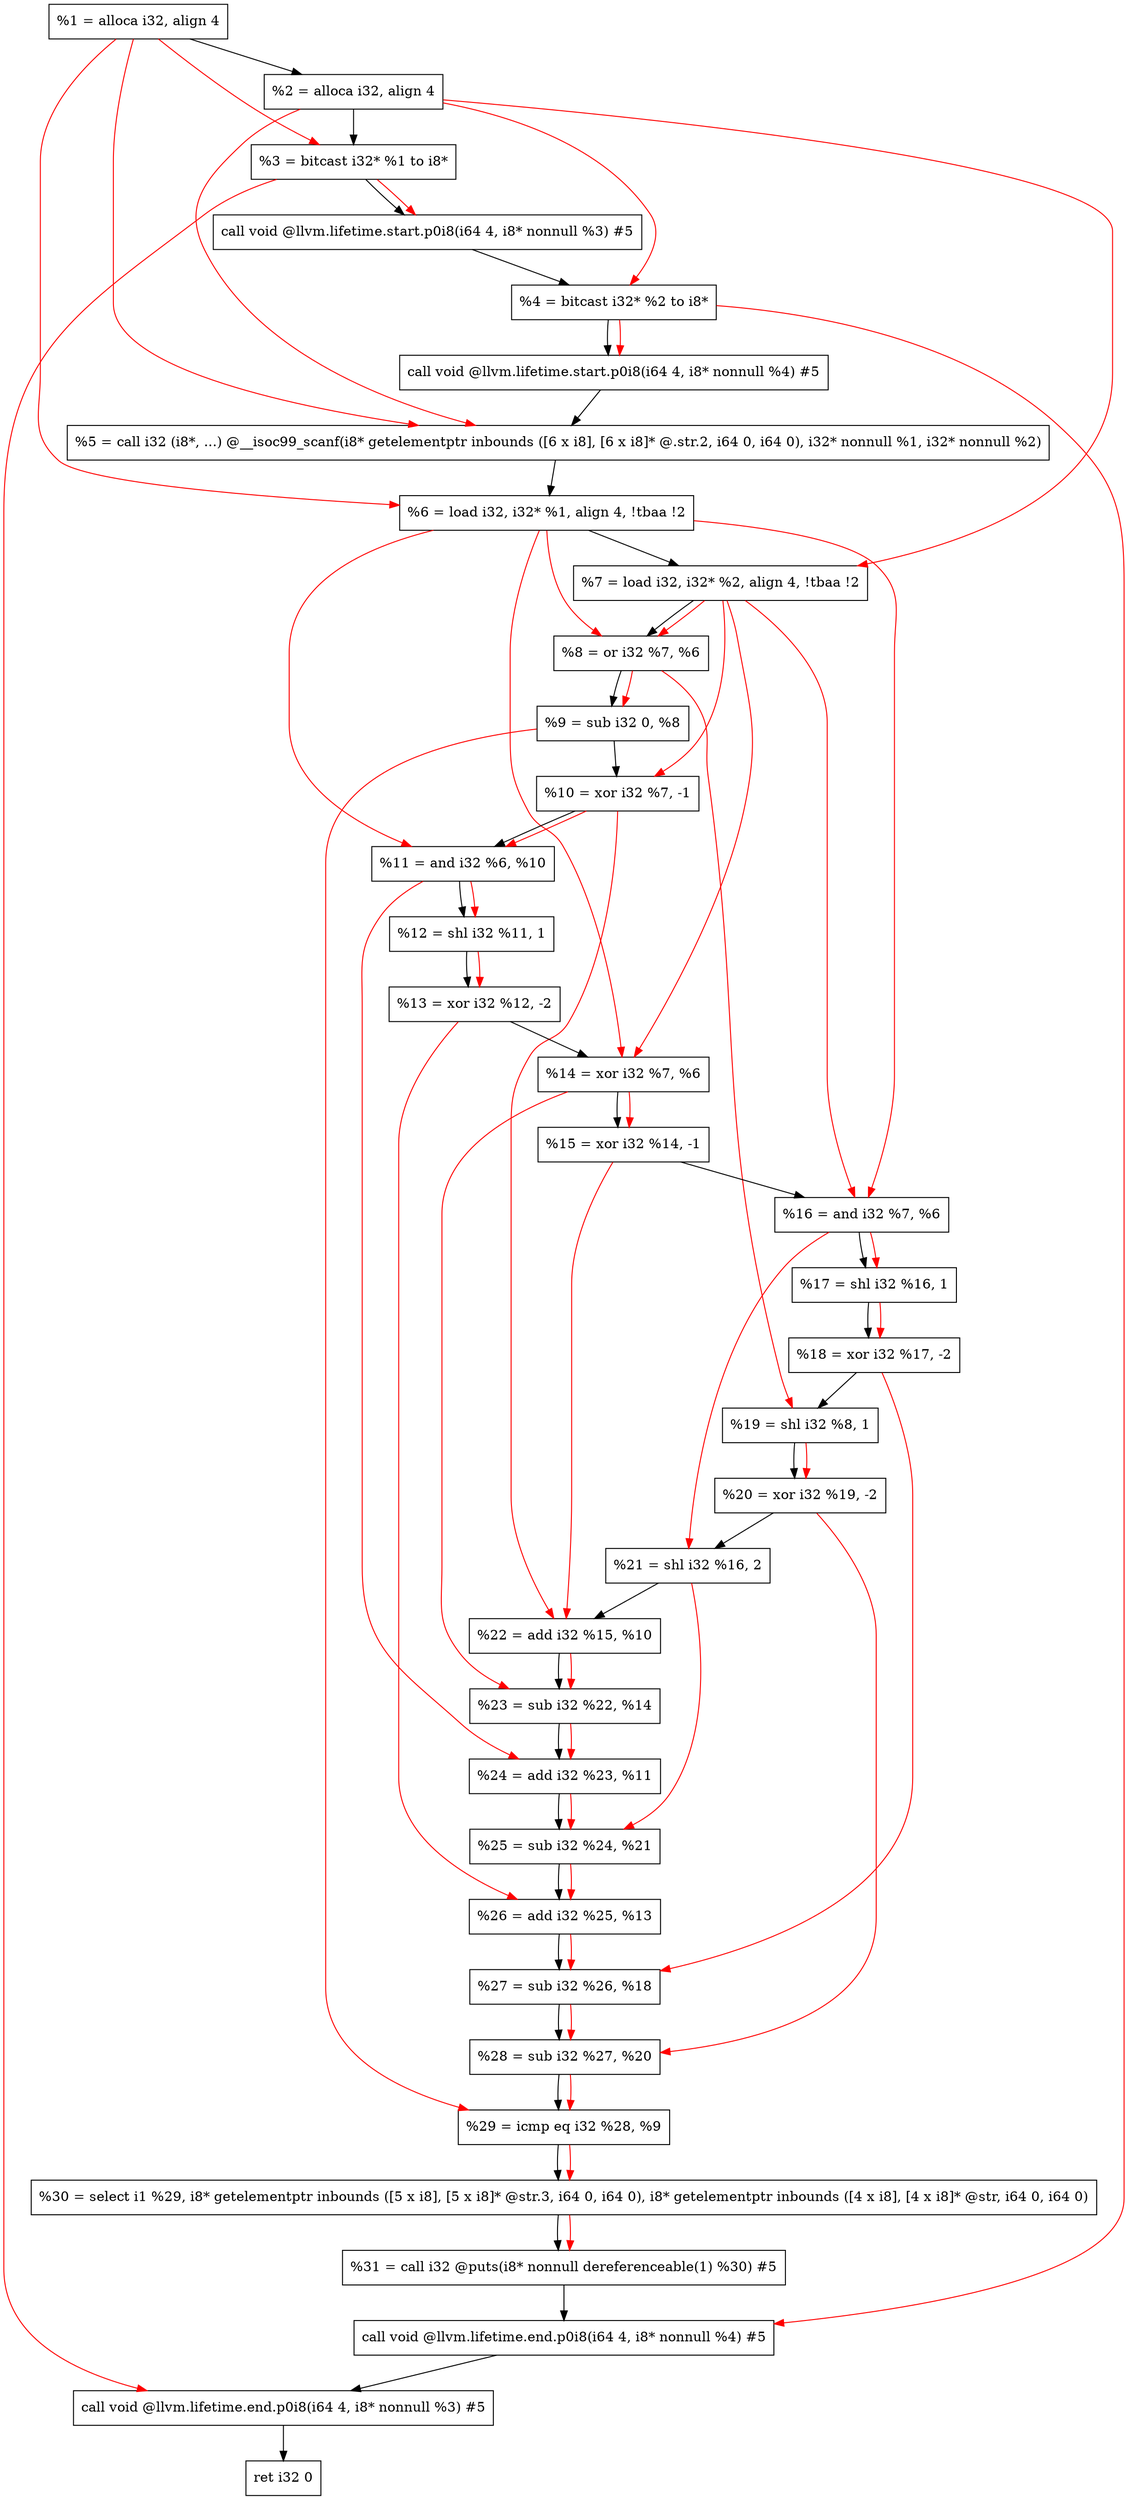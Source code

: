 digraph "DFG for'main' function" {
	Node0xf64be8[shape=record, label="  %1 = alloca i32, align 4"];
	Node0xf64c68[shape=record, label="  %2 = alloca i32, align 4"];
	Node0xf64cf8[shape=record, label="  %3 = bitcast i32* %1 to i8*"];
	Node0xf65158[shape=record, label="  call void @llvm.lifetime.start.p0i8(i64 4, i8* nonnull %3) #5"];
	Node0xf65238[shape=record, label="  %4 = bitcast i32* %2 to i8*"];
	Node0xf65358[shape=record, label="  call void @llvm.lifetime.start.p0i8(i64 4, i8* nonnull %4) #5"];
	Node0xf65590[shape=record, label="  %5 = call i32 (i8*, ...) @__isoc99_scanf(i8* getelementptr inbounds ([6 x i8], [6 x i8]* @.str.2, i64 0, i64 0), i32* nonnull %1, i32* nonnull %2)"];
	Node0xf65648[shape=record, label="  %6 = load i32, i32* %1, align 4, !tbaa !2"];
	Node0xf665b8[shape=record, label="  %7 = load i32, i32* %2, align 4, !tbaa !2"];
	Node0xf66c40[shape=record, label="  %8 = or i32 %7, %6"];
	Node0xf66cb0[shape=record, label="  %9 = sub i32 0, %8"];
	Node0xf66d20[shape=record, label="  %10 = xor i32 %7, -1"];
	Node0xf66d90[shape=record, label="  %11 = and i32 %6, %10"];
	Node0xf66e00[shape=record, label="  %12 = shl i32 %11, 1"];
	Node0xf66e70[shape=record, label="  %13 = xor i32 %12, -2"];
	Node0xf66ee0[shape=record, label="  %14 = xor i32 %7, %6"];
	Node0xf66f50[shape=record, label="  %15 = xor i32 %14, -1"];
	Node0xf66fc0[shape=record, label="  %16 = and i32 %7, %6"];
	Node0xf67030[shape=record, label="  %17 = shl i32 %16, 1"];
	Node0xf670a0[shape=record, label="  %18 = xor i32 %17, -2"];
	Node0xf67110[shape=record, label="  %19 = shl i32 %8, 1"];
	Node0xf67180[shape=record, label="  %20 = xor i32 %19, -2"];
	Node0xf671f0[shape=record, label="  %21 = shl i32 %16, 2"];
	Node0xf67260[shape=record, label="  %22 = add i32 %15, %10"];
	Node0xf672d0[shape=record, label="  %23 = sub i32 %22, %14"];
	Node0xf67340[shape=record, label="  %24 = add i32 %23, %11"];
	Node0xf673b0[shape=record, label="  %25 = sub i32 %24, %21"];
	Node0xf67420[shape=record, label="  %26 = add i32 %25, %13"];
	Node0xf67490[shape=record, label="  %27 = sub i32 %26, %18"];
	Node0xf67500[shape=record, label="  %28 = sub i32 %27, %20"];
	Node0xf67570[shape=record, label="  %29 = icmp eq i32 %28, %9"];
	Node0xf059d8[shape=record, label="  %30 = select i1 %29, i8* getelementptr inbounds ([5 x i8], [5 x i8]* @str.3, i64 0, i64 0), i8* getelementptr inbounds ([4 x i8], [4 x i8]* @str, i64 0, i64 0)"];
	Node0xf67600[shape=record, label="  %31 = call i32 @puts(i8* nonnull dereferenceable(1) %30) #5"];
	Node0xf67858[shape=record, label="  call void @llvm.lifetime.end.p0i8(i64 4, i8* nonnull %4) #5"];
	Node0xf679b8[shape=record, label="  call void @llvm.lifetime.end.p0i8(i64 4, i8* nonnull %3) #5"];
	Node0xf67a78[shape=record, label="  ret i32 0"];
	Node0xf64be8 -> Node0xf64c68;
	Node0xf64c68 -> Node0xf64cf8;
	Node0xf64cf8 -> Node0xf65158;
	Node0xf65158 -> Node0xf65238;
	Node0xf65238 -> Node0xf65358;
	Node0xf65358 -> Node0xf65590;
	Node0xf65590 -> Node0xf65648;
	Node0xf65648 -> Node0xf665b8;
	Node0xf665b8 -> Node0xf66c40;
	Node0xf66c40 -> Node0xf66cb0;
	Node0xf66cb0 -> Node0xf66d20;
	Node0xf66d20 -> Node0xf66d90;
	Node0xf66d90 -> Node0xf66e00;
	Node0xf66e00 -> Node0xf66e70;
	Node0xf66e70 -> Node0xf66ee0;
	Node0xf66ee0 -> Node0xf66f50;
	Node0xf66f50 -> Node0xf66fc0;
	Node0xf66fc0 -> Node0xf67030;
	Node0xf67030 -> Node0xf670a0;
	Node0xf670a0 -> Node0xf67110;
	Node0xf67110 -> Node0xf67180;
	Node0xf67180 -> Node0xf671f0;
	Node0xf671f0 -> Node0xf67260;
	Node0xf67260 -> Node0xf672d0;
	Node0xf672d0 -> Node0xf67340;
	Node0xf67340 -> Node0xf673b0;
	Node0xf673b0 -> Node0xf67420;
	Node0xf67420 -> Node0xf67490;
	Node0xf67490 -> Node0xf67500;
	Node0xf67500 -> Node0xf67570;
	Node0xf67570 -> Node0xf059d8;
	Node0xf059d8 -> Node0xf67600;
	Node0xf67600 -> Node0xf67858;
	Node0xf67858 -> Node0xf679b8;
	Node0xf679b8 -> Node0xf67a78;
edge [color=red]
	Node0xf64be8 -> Node0xf64cf8;
	Node0xf64cf8 -> Node0xf65158;
	Node0xf64c68 -> Node0xf65238;
	Node0xf65238 -> Node0xf65358;
	Node0xf64be8 -> Node0xf65590;
	Node0xf64c68 -> Node0xf65590;
	Node0xf64be8 -> Node0xf65648;
	Node0xf64c68 -> Node0xf665b8;
	Node0xf665b8 -> Node0xf66c40;
	Node0xf65648 -> Node0xf66c40;
	Node0xf66c40 -> Node0xf66cb0;
	Node0xf665b8 -> Node0xf66d20;
	Node0xf65648 -> Node0xf66d90;
	Node0xf66d20 -> Node0xf66d90;
	Node0xf66d90 -> Node0xf66e00;
	Node0xf66e00 -> Node0xf66e70;
	Node0xf665b8 -> Node0xf66ee0;
	Node0xf65648 -> Node0xf66ee0;
	Node0xf66ee0 -> Node0xf66f50;
	Node0xf665b8 -> Node0xf66fc0;
	Node0xf65648 -> Node0xf66fc0;
	Node0xf66fc0 -> Node0xf67030;
	Node0xf67030 -> Node0xf670a0;
	Node0xf66c40 -> Node0xf67110;
	Node0xf67110 -> Node0xf67180;
	Node0xf66fc0 -> Node0xf671f0;
	Node0xf66f50 -> Node0xf67260;
	Node0xf66d20 -> Node0xf67260;
	Node0xf67260 -> Node0xf672d0;
	Node0xf66ee0 -> Node0xf672d0;
	Node0xf672d0 -> Node0xf67340;
	Node0xf66d90 -> Node0xf67340;
	Node0xf67340 -> Node0xf673b0;
	Node0xf671f0 -> Node0xf673b0;
	Node0xf673b0 -> Node0xf67420;
	Node0xf66e70 -> Node0xf67420;
	Node0xf67420 -> Node0xf67490;
	Node0xf670a0 -> Node0xf67490;
	Node0xf67490 -> Node0xf67500;
	Node0xf67180 -> Node0xf67500;
	Node0xf67500 -> Node0xf67570;
	Node0xf66cb0 -> Node0xf67570;
	Node0xf67570 -> Node0xf059d8;
	Node0xf059d8 -> Node0xf67600;
	Node0xf65238 -> Node0xf67858;
	Node0xf64cf8 -> Node0xf679b8;
}
